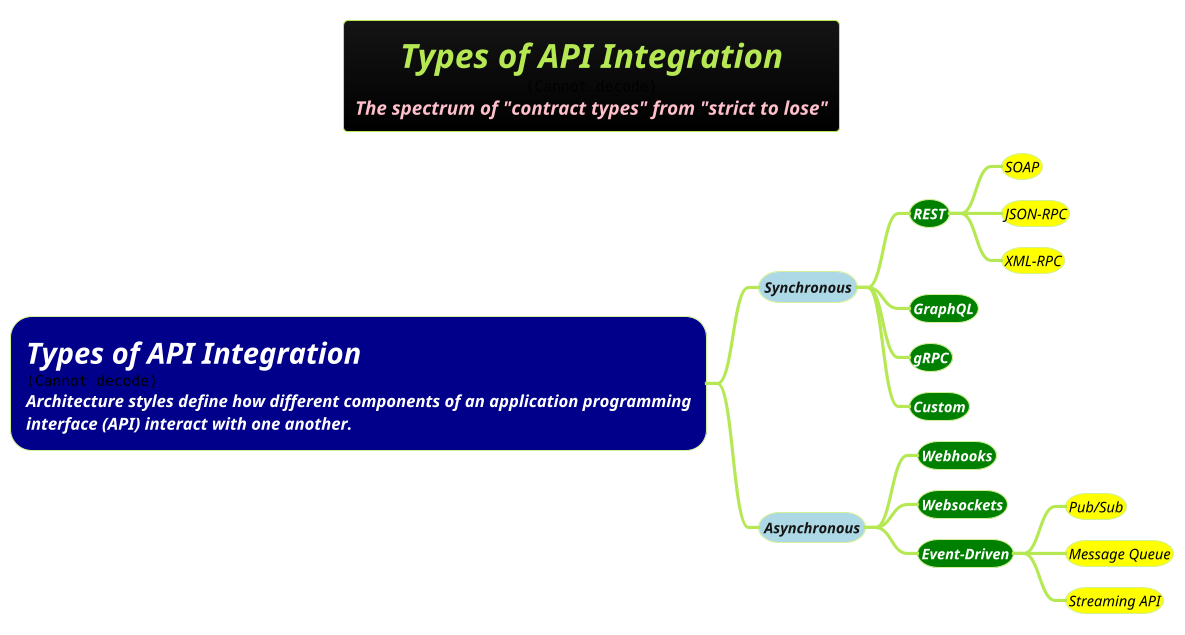 @startmindmap
title =<b><i>Types of API Integration\n<img:images/img_1.png>\n<size:18><i><color:pink>The spectrum of "contract types" from "strict to lose"
!theme hacker

*[#darkblue] =<color:white><i>Types of API Integration\n<img:images/img.png>\n<color:white><i>Architecture styles define how different components of an application programming\n<color:white><i>interface (API) interact with one another.
**[#lightblue] <i><color #blac><size:14>Synchronous
***[#green] <b><i><color #white><size:14>REST
****[#yellow] <i><color #black><size:14>SOAP
****[#yellow] <i><color #black><size:14>JSON-RPC
****[#yellow] <i><color #black><size:14>XML-RPC
***[#green] <b><i><color #white><size:14>GraphQL
***[#green] <b><i><color #white><size:14>gRPC
***[#green] <b><i><color #white><size:14>Custom
**[#lightblue] <i><color #blac><size:14>Asynchronous
***[#green] <b><i><color #white><size:14>Webhooks
***[#green] <b><i><color #white><size:14>Websockets
***[#green] <b><i><color #white><size:14>Event-Driven
****[#yellow] <i><color #black><size:14>Pub/Sub
****[#yellow] <i><color #black><size:14>Message Queue
****[#yellow] <i><color #black><size:14>Streaming API

@endmindmap
